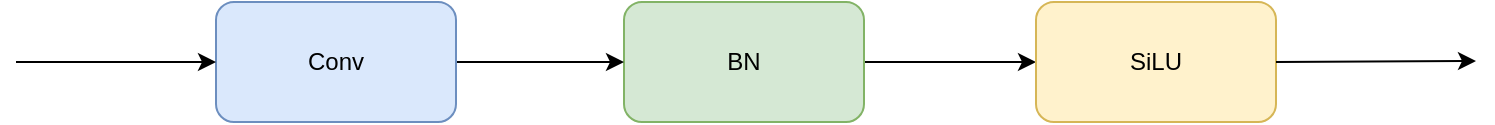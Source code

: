 <mxfile version="20.8.23" type="github">
  <diagram name="第 1 页" id="CpVOXI4tYz6ggOoA7YXH">
    <mxGraphModel dx="772" dy="463" grid="1" gridSize="10" guides="1" tooltips="1" connect="1" arrows="1" fold="1" page="1" pageScale="1" pageWidth="827" pageHeight="1169" math="0" shadow="0">
      <root>
        <mxCell id="0" />
        <mxCell id="1" parent="0" />
        <mxCell id="x1cKCTvtY_YfGjDLlmrA-5" style="edgeStyle=orthogonalEdgeStyle;rounded=0;orthogonalLoop=1;jettySize=auto;html=1;entryX=0;entryY=0.5;entryDx=0;entryDy=0;" edge="1" parent="1" source="x1cKCTvtY_YfGjDLlmrA-1" target="x1cKCTvtY_YfGjDLlmrA-3">
          <mxGeometry relative="1" as="geometry" />
        </mxCell>
        <mxCell id="x1cKCTvtY_YfGjDLlmrA-1" value="BN" style="rounded=1;whiteSpace=wrap;html=1;fillColor=#d5e8d4;strokeColor=#82b366;" vertex="1" parent="1">
          <mxGeometry x="354" y="610" width="120" height="60" as="geometry" />
        </mxCell>
        <mxCell id="x1cKCTvtY_YfGjDLlmrA-4" style="edgeStyle=orthogonalEdgeStyle;rounded=0;orthogonalLoop=1;jettySize=auto;html=1;entryX=0;entryY=0.5;entryDx=0;entryDy=0;" edge="1" parent="1" source="x1cKCTvtY_YfGjDLlmrA-2" target="x1cKCTvtY_YfGjDLlmrA-1">
          <mxGeometry relative="1" as="geometry" />
        </mxCell>
        <mxCell id="x1cKCTvtY_YfGjDLlmrA-2" value="Conv" style="rounded=1;whiteSpace=wrap;html=1;fillColor=#dae8fc;strokeColor=#6c8ebf;" vertex="1" parent="1">
          <mxGeometry x="150" y="610" width="120" height="60" as="geometry" />
        </mxCell>
        <mxCell id="x1cKCTvtY_YfGjDLlmrA-3" value="SiLU" style="rounded=1;whiteSpace=wrap;html=1;fillColor=#fff2cc;strokeColor=#d6b656;" vertex="1" parent="1">
          <mxGeometry x="560" y="610" width="120" height="60" as="geometry" />
        </mxCell>
        <mxCell id="x1cKCTvtY_YfGjDLlmrA-6" value="" style="endArrow=classic;html=1;rounded=0;entryX=0;entryY=0.5;entryDx=0;entryDy=0;" edge="1" parent="1" target="x1cKCTvtY_YfGjDLlmrA-2">
          <mxGeometry width="50" height="50" relative="1" as="geometry">
            <mxPoint x="50" y="640" as="sourcePoint" />
            <mxPoint x="-10" y="700" as="targetPoint" />
          </mxGeometry>
        </mxCell>
        <mxCell id="x1cKCTvtY_YfGjDLlmrA-7" value="" style="endArrow=classic;html=1;rounded=0;entryX=0;entryY=0.5;entryDx=0;entryDy=0;exitX=1;exitY=0.5;exitDx=0;exitDy=0;" edge="1" parent="1" source="x1cKCTvtY_YfGjDLlmrA-3">
          <mxGeometry width="50" height="50" relative="1" as="geometry">
            <mxPoint x="720" y="639.5" as="sourcePoint" />
            <mxPoint x="780" y="639.5" as="targetPoint" />
          </mxGeometry>
        </mxCell>
      </root>
    </mxGraphModel>
  </diagram>
</mxfile>
